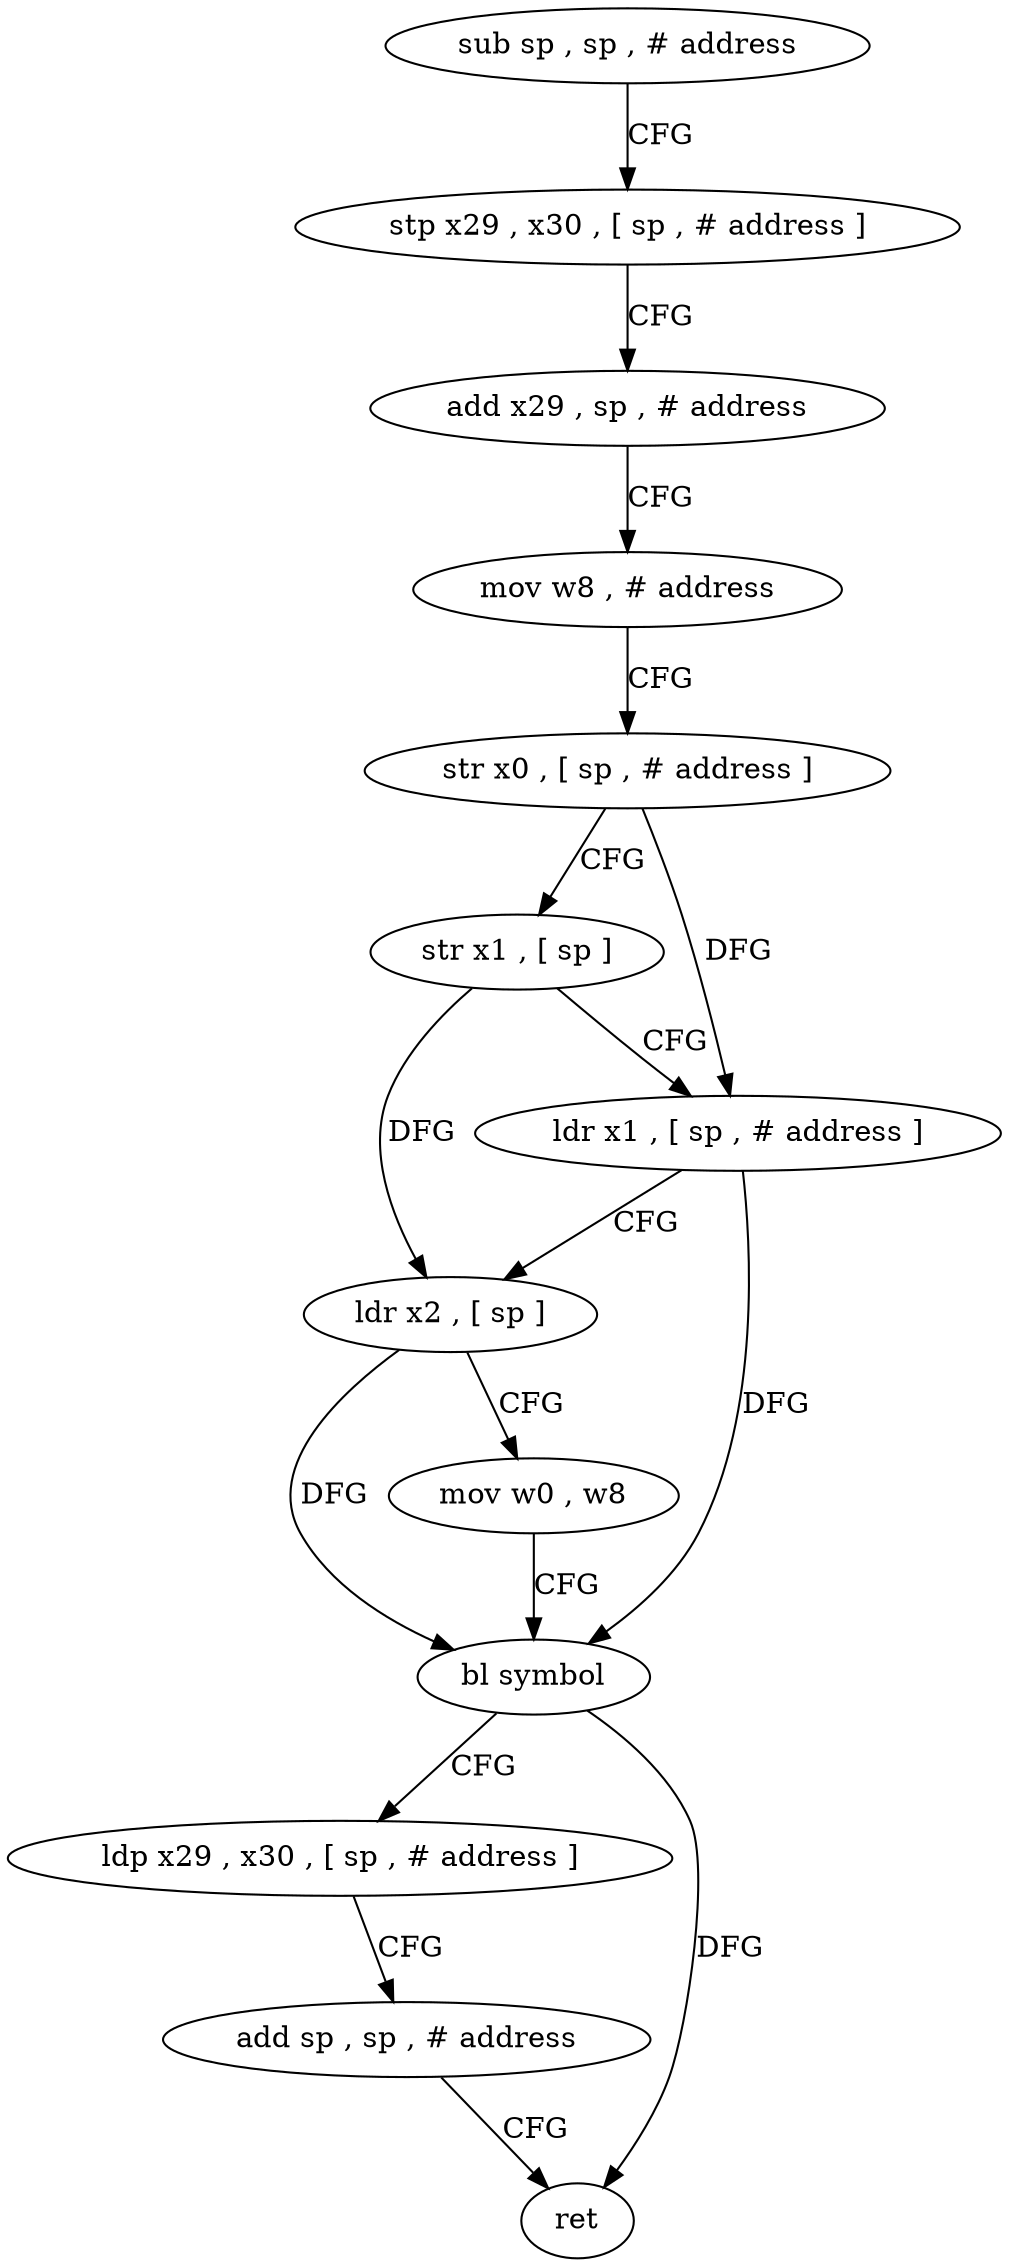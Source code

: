 digraph "func" {
"4294116" [label = "sub sp , sp , # address" ]
"4294120" [label = "stp x29 , x30 , [ sp , # address ]" ]
"4294124" [label = "add x29 , sp , # address" ]
"4294128" [label = "mov w8 , # address" ]
"4294132" [label = "str x0 , [ sp , # address ]" ]
"4294136" [label = "str x1 , [ sp ]" ]
"4294140" [label = "ldr x1 , [ sp , # address ]" ]
"4294144" [label = "ldr x2 , [ sp ]" ]
"4294148" [label = "mov w0 , w8" ]
"4294152" [label = "bl symbol" ]
"4294156" [label = "ldp x29 , x30 , [ sp , # address ]" ]
"4294160" [label = "add sp , sp , # address" ]
"4294164" [label = "ret" ]
"4294116" -> "4294120" [ label = "CFG" ]
"4294120" -> "4294124" [ label = "CFG" ]
"4294124" -> "4294128" [ label = "CFG" ]
"4294128" -> "4294132" [ label = "CFG" ]
"4294132" -> "4294136" [ label = "CFG" ]
"4294132" -> "4294140" [ label = "DFG" ]
"4294136" -> "4294140" [ label = "CFG" ]
"4294136" -> "4294144" [ label = "DFG" ]
"4294140" -> "4294144" [ label = "CFG" ]
"4294140" -> "4294152" [ label = "DFG" ]
"4294144" -> "4294148" [ label = "CFG" ]
"4294144" -> "4294152" [ label = "DFG" ]
"4294148" -> "4294152" [ label = "CFG" ]
"4294152" -> "4294156" [ label = "CFG" ]
"4294152" -> "4294164" [ label = "DFG" ]
"4294156" -> "4294160" [ label = "CFG" ]
"4294160" -> "4294164" [ label = "CFG" ]
}
